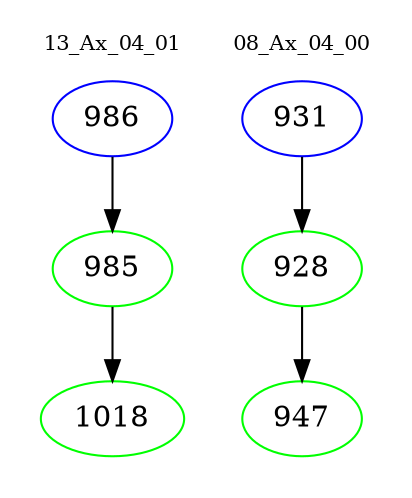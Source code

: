digraph{
subgraph cluster_0 {
color = white
label = "13_Ax_04_01";
fontsize=10;
T0_986 [label="986", color="blue"]
T0_986 -> T0_985 [color="black"]
T0_985 [label="985", color="green"]
T0_985 -> T0_1018 [color="black"]
T0_1018 [label="1018", color="green"]
}
subgraph cluster_1 {
color = white
label = "08_Ax_04_00";
fontsize=10;
T1_931 [label="931", color="blue"]
T1_931 -> T1_928 [color="black"]
T1_928 [label="928", color="green"]
T1_928 -> T1_947 [color="black"]
T1_947 [label="947", color="green"]
}
}
